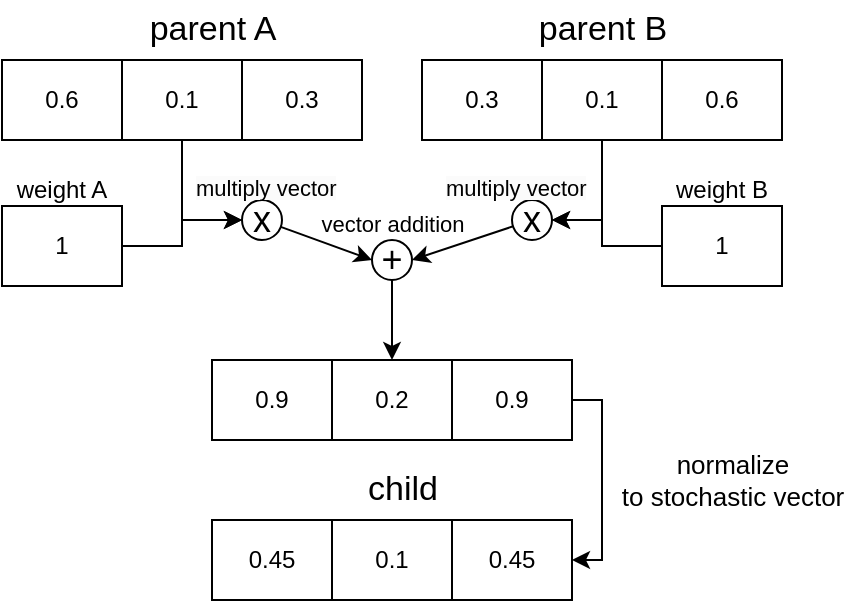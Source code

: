 <mxfile version="21.2.8" type="device">
  <diagram name="Page-1" id="Mg1h4eWMj3C3FWkhn4P5">
    <mxGraphModel dx="1342" dy="747" grid="1" gridSize="10" guides="1" tooltips="1" connect="1" arrows="1" fold="1" page="1" pageScale="1" pageWidth="1100" pageHeight="850" math="0" shadow="0">
      <root>
        <mxCell id="0" />
        <mxCell id="1" parent="0" />
        <mxCell id="ti19_e32oSws1piyhhR4-1" style="edgeStyle=orthogonalEdgeStyle;rounded=0;orthogonalLoop=1;jettySize=auto;html=1;entryX=0;entryY=0.5;entryDx=0;entryDy=0;" edge="1" parent="1" source="ti19_e32oSws1piyhhR4-2" target="ti19_e32oSws1piyhhR4-36">
          <mxGeometry relative="1" as="geometry" />
        </mxCell>
        <mxCell id="ti19_e32oSws1piyhhR4-2" value="" style="shape=table;html=1;whiteSpace=wrap;startSize=0;container=1;collapsible=0;childLayout=tableLayout;" vertex="1" parent="1">
          <mxGeometry x="230" y="720" width="180" height="40" as="geometry" />
        </mxCell>
        <mxCell id="ti19_e32oSws1piyhhR4-3" value="" style="shape=tableRow;horizontal=0;startSize=0;swimlaneHead=0;swimlaneBody=0;top=0;left=0;bottom=0;right=0;collapsible=0;dropTarget=0;fillColor=none;points=[[0,0.5],[1,0.5]];portConstraint=eastwest;" vertex="1" parent="ti19_e32oSws1piyhhR4-2">
          <mxGeometry width="180" height="40" as="geometry" />
        </mxCell>
        <mxCell id="ti19_e32oSws1piyhhR4-4" value="0.6" style="shape=partialRectangle;html=1;whiteSpace=wrap;connectable=0;fillColor=none;top=0;left=0;bottom=0;right=0;overflow=hidden;" vertex="1" parent="ti19_e32oSws1piyhhR4-3">
          <mxGeometry width="60" height="40" as="geometry">
            <mxRectangle width="60" height="40" as="alternateBounds" />
          </mxGeometry>
        </mxCell>
        <mxCell id="ti19_e32oSws1piyhhR4-5" value="0.1" style="shape=partialRectangle;html=1;whiteSpace=wrap;connectable=0;fillColor=none;top=0;left=0;bottom=0;right=0;overflow=hidden;" vertex="1" parent="ti19_e32oSws1piyhhR4-3">
          <mxGeometry x="60" width="60" height="40" as="geometry">
            <mxRectangle width="60" height="40" as="alternateBounds" />
          </mxGeometry>
        </mxCell>
        <mxCell id="ti19_e32oSws1piyhhR4-6" value="0.3" style="shape=partialRectangle;html=1;whiteSpace=wrap;connectable=0;fillColor=none;top=0;left=0;bottom=0;right=0;overflow=hidden;" vertex="1" parent="ti19_e32oSws1piyhhR4-3">
          <mxGeometry x="120" width="60" height="40" as="geometry">
            <mxRectangle width="60" height="40" as="alternateBounds" />
          </mxGeometry>
        </mxCell>
        <mxCell id="ti19_e32oSws1piyhhR4-7" style="edgeStyle=orthogonalEdgeStyle;rounded=0;orthogonalLoop=1;jettySize=auto;html=1;entryX=1;entryY=0.5;entryDx=0;entryDy=0;" edge="1" parent="1" source="ti19_e32oSws1piyhhR4-8" target="ti19_e32oSws1piyhhR4-39">
          <mxGeometry relative="1" as="geometry" />
        </mxCell>
        <mxCell id="ti19_e32oSws1piyhhR4-8" value="" style="shape=table;html=1;whiteSpace=wrap;startSize=0;container=1;collapsible=0;childLayout=tableLayout;" vertex="1" parent="1">
          <mxGeometry x="440" y="720" width="180" height="40" as="geometry" />
        </mxCell>
        <mxCell id="ti19_e32oSws1piyhhR4-9" value="" style="shape=tableRow;horizontal=0;startSize=0;swimlaneHead=0;swimlaneBody=0;top=0;left=0;bottom=0;right=0;collapsible=0;dropTarget=0;fillColor=none;points=[[0,0.5],[1,0.5]];portConstraint=eastwest;" vertex="1" parent="ti19_e32oSws1piyhhR4-8">
          <mxGeometry width="180" height="40" as="geometry" />
        </mxCell>
        <mxCell id="ti19_e32oSws1piyhhR4-10" value="0.3" style="shape=partialRectangle;html=1;whiteSpace=wrap;connectable=0;fillColor=none;top=0;left=0;bottom=0;right=0;overflow=hidden;" vertex="1" parent="ti19_e32oSws1piyhhR4-9">
          <mxGeometry width="60" height="40" as="geometry">
            <mxRectangle width="60" height="40" as="alternateBounds" />
          </mxGeometry>
        </mxCell>
        <mxCell id="ti19_e32oSws1piyhhR4-11" value="0.1" style="shape=partialRectangle;html=1;whiteSpace=wrap;connectable=0;fillColor=none;top=0;left=0;bottom=0;right=0;overflow=hidden;" vertex="1" parent="ti19_e32oSws1piyhhR4-9">
          <mxGeometry x="60" width="60" height="40" as="geometry">
            <mxRectangle width="60" height="40" as="alternateBounds" />
          </mxGeometry>
        </mxCell>
        <mxCell id="ti19_e32oSws1piyhhR4-12" value="0.6" style="shape=partialRectangle;html=1;whiteSpace=wrap;connectable=0;fillColor=none;top=0;left=0;bottom=0;right=0;overflow=hidden;" vertex="1" parent="ti19_e32oSws1piyhhR4-9">
          <mxGeometry x="120" width="60" height="40" as="geometry">
            <mxRectangle width="60" height="40" as="alternateBounds" />
          </mxGeometry>
        </mxCell>
        <mxCell id="ti19_e32oSws1piyhhR4-13" value="&lt;font style=&quot;font-size: 17px;&quot;&gt;parent A&lt;/font&gt;" style="text;html=1;align=center;verticalAlign=middle;resizable=0;points=[];autosize=1;strokeColor=none;fillColor=none;fontSize=13;fontFamily=Helvetica;fontColor=default;" vertex="1" parent="1">
          <mxGeometry x="290" y="690" width="90" height="30" as="geometry" />
        </mxCell>
        <mxCell id="ti19_e32oSws1piyhhR4-14" value="&lt;font style=&quot;font-size: 17px;&quot;&gt;parent B&lt;/font&gt;" style="text;html=1;align=center;verticalAlign=middle;resizable=0;points=[];autosize=1;strokeColor=none;fillColor=none;fontSize=13;fontFamily=Helvetica;fontColor=default;" vertex="1" parent="1">
          <mxGeometry x="485" y="690" width="90" height="30" as="geometry" />
        </mxCell>
        <mxCell id="ti19_e32oSws1piyhhR4-15" style="edgeStyle=none;shape=connector;rounded=0;orthogonalLoop=1;jettySize=auto;html=1;labelBackgroundColor=default;strokeColor=default;fontFamily=Helvetica;fontSize=18;fontColor=default;endArrow=classic;" edge="1" parent="1" source="ti19_e32oSws1piyhhR4-16" target="ti19_e32oSws1piyhhR4-19">
          <mxGeometry relative="1" as="geometry" />
        </mxCell>
        <mxCell id="ti19_e32oSws1piyhhR4-16" value="&lt;font style=&quot;font-size: 18px;&quot;&gt;+&lt;/font&gt;" style="ellipse;whiteSpace=wrap;html=1;aspect=fixed;" vertex="1" parent="1">
          <mxGeometry x="415" y="810" width="20" height="20" as="geometry" />
        </mxCell>
        <mxCell id="ti19_e32oSws1piyhhR4-17" value="&lt;font style=&quot;font-size: 11px;&quot;&gt;vector addition&lt;/font&gt;" style="text;html=1;align=center;verticalAlign=middle;resizable=0;points=[];autosize=1;strokeColor=none;fillColor=none;fontSize=18;fontFamily=Helvetica;fontColor=default;" vertex="1" parent="1">
          <mxGeometry x="375" y="780" width="100" height="40" as="geometry" />
        </mxCell>
        <mxCell id="ti19_e32oSws1piyhhR4-18" value="" style="shape=table;html=1;whiteSpace=wrap;startSize=0;container=1;collapsible=0;childLayout=tableLayout;" vertex="1" parent="1">
          <mxGeometry x="335" y="870" width="180" height="40" as="geometry" />
        </mxCell>
        <mxCell id="ti19_e32oSws1piyhhR4-19" value="" style="shape=tableRow;horizontal=0;startSize=0;swimlaneHead=0;swimlaneBody=0;top=0;left=0;bottom=0;right=0;collapsible=0;dropTarget=0;fillColor=none;points=[[0,0.5],[1,0.5]];portConstraint=eastwest;" vertex="1" parent="ti19_e32oSws1piyhhR4-18">
          <mxGeometry width="180" height="40" as="geometry" />
        </mxCell>
        <mxCell id="ti19_e32oSws1piyhhR4-20" value="0.9" style="shape=partialRectangle;html=1;whiteSpace=wrap;connectable=0;fillColor=none;top=0;left=0;bottom=0;right=0;overflow=hidden;" vertex="1" parent="ti19_e32oSws1piyhhR4-19">
          <mxGeometry width="60" height="40" as="geometry">
            <mxRectangle width="60" height="40" as="alternateBounds" />
          </mxGeometry>
        </mxCell>
        <mxCell id="ti19_e32oSws1piyhhR4-21" value="0.2" style="shape=partialRectangle;html=1;whiteSpace=wrap;connectable=0;fillColor=none;top=0;left=0;bottom=0;right=0;overflow=hidden;" vertex="1" parent="ti19_e32oSws1piyhhR4-19">
          <mxGeometry x="60" width="60" height="40" as="geometry">
            <mxRectangle width="60" height="40" as="alternateBounds" />
          </mxGeometry>
        </mxCell>
        <mxCell id="ti19_e32oSws1piyhhR4-22" value="0.9" style="shape=partialRectangle;html=1;whiteSpace=wrap;connectable=0;fillColor=none;top=0;left=0;bottom=0;right=0;overflow=hidden;" vertex="1" parent="ti19_e32oSws1piyhhR4-19">
          <mxGeometry x="120" width="60" height="40" as="geometry">
            <mxRectangle width="60" height="40" as="alternateBounds" />
          </mxGeometry>
        </mxCell>
        <mxCell id="ti19_e32oSws1piyhhR4-23" value="" style="shape=table;html=1;whiteSpace=wrap;startSize=0;container=1;collapsible=0;childLayout=tableLayout;" vertex="1" parent="1">
          <mxGeometry x="335" y="950" width="180" height="40" as="geometry" />
        </mxCell>
        <mxCell id="ti19_e32oSws1piyhhR4-24" value="" style="shape=tableRow;horizontal=0;startSize=0;swimlaneHead=0;swimlaneBody=0;top=0;left=0;bottom=0;right=0;collapsible=0;dropTarget=0;fillColor=none;points=[[0,0.5],[1,0.5]];portConstraint=eastwest;" vertex="1" parent="ti19_e32oSws1piyhhR4-23">
          <mxGeometry width="180" height="40" as="geometry" />
        </mxCell>
        <mxCell id="ti19_e32oSws1piyhhR4-25" value="0.45" style="shape=partialRectangle;html=1;whiteSpace=wrap;connectable=0;fillColor=none;top=0;left=0;bottom=0;right=0;overflow=hidden;" vertex="1" parent="ti19_e32oSws1piyhhR4-24">
          <mxGeometry width="60" height="40" as="geometry">
            <mxRectangle width="60" height="40" as="alternateBounds" />
          </mxGeometry>
        </mxCell>
        <mxCell id="ti19_e32oSws1piyhhR4-26" value="0.1" style="shape=partialRectangle;html=1;whiteSpace=wrap;connectable=0;fillColor=none;top=0;left=0;bottom=0;right=0;overflow=hidden;" vertex="1" parent="ti19_e32oSws1piyhhR4-24">
          <mxGeometry x="60" width="60" height="40" as="geometry">
            <mxRectangle width="60" height="40" as="alternateBounds" />
          </mxGeometry>
        </mxCell>
        <mxCell id="ti19_e32oSws1piyhhR4-27" value="0.45" style="shape=partialRectangle;html=1;whiteSpace=wrap;connectable=0;fillColor=none;top=0;left=0;bottom=0;right=0;overflow=hidden;" vertex="1" parent="ti19_e32oSws1piyhhR4-24">
          <mxGeometry x="120" width="60" height="40" as="geometry">
            <mxRectangle width="60" height="40" as="alternateBounds" />
          </mxGeometry>
        </mxCell>
        <mxCell id="ti19_e32oSws1piyhhR4-28" value="&lt;font style=&quot;font-size: 13px;&quot;&gt;normalize&lt;br&gt;to stochastic vector&lt;/font&gt;" style="text;html=1;align=center;verticalAlign=middle;resizable=0;points=[];autosize=1;strokeColor=none;fillColor=none;fontSize=8;fontFamily=Helvetica;fontColor=default;" vertex="1" parent="1">
          <mxGeometry x="530" y="910" width="130" height="40" as="geometry" />
        </mxCell>
        <mxCell id="ti19_e32oSws1piyhhR4-29" value="&lt;font style=&quot;font-size: 17px;&quot;&gt;child&lt;/font&gt;" style="text;html=1;align=center;verticalAlign=middle;resizable=0;points=[];autosize=1;strokeColor=none;fillColor=none;fontSize=13;fontFamily=Helvetica;fontColor=default;" vertex="1" parent="1">
          <mxGeometry x="400" y="920" width="60" height="30" as="geometry" />
        </mxCell>
        <mxCell id="ti19_e32oSws1piyhhR4-30" style="edgeStyle=orthogonalEdgeStyle;shape=connector;rounded=0;orthogonalLoop=1;jettySize=auto;html=1;entryX=1;entryY=0.5;entryDx=0;entryDy=0;labelBackgroundColor=default;strokeColor=default;fontFamily=Helvetica;fontSize=18;fontColor=default;endArrow=classic;" edge="1" parent="1" source="ti19_e32oSws1piyhhR4-19" target="ti19_e32oSws1piyhhR4-24">
          <mxGeometry relative="1" as="geometry">
            <Array as="points">
              <mxPoint x="530" y="890" />
              <mxPoint x="530" y="970" />
            </Array>
          </mxGeometry>
        </mxCell>
        <mxCell id="ti19_e32oSws1piyhhR4-31" value="" style="shape=table;html=1;whiteSpace=wrap;startSize=0;container=1;collapsible=0;childLayout=tableLayout;" vertex="1" parent="1">
          <mxGeometry x="230" y="793" width="60" height="40" as="geometry" />
        </mxCell>
        <mxCell id="ti19_e32oSws1piyhhR4-32" value="" style="shape=tableRow;horizontal=0;startSize=0;swimlaneHead=0;swimlaneBody=0;top=0;left=0;bottom=0;right=0;collapsible=0;dropTarget=0;fillColor=none;points=[[0,0.5],[1,0.5]];portConstraint=eastwest;" vertex="1" parent="ti19_e32oSws1piyhhR4-31">
          <mxGeometry width="60" height="40" as="geometry" />
        </mxCell>
        <mxCell id="ti19_e32oSws1piyhhR4-33" value="1" style="shape=partialRectangle;html=1;whiteSpace=wrap;connectable=0;fillColor=none;top=0;left=0;bottom=0;right=0;overflow=hidden;" vertex="1" parent="ti19_e32oSws1piyhhR4-32">
          <mxGeometry width="60" height="40" as="geometry">
            <mxRectangle width="60" height="40" as="alternateBounds" />
          </mxGeometry>
        </mxCell>
        <mxCell id="ti19_e32oSws1piyhhR4-34" value="weight A" style="text;html=1;strokeColor=none;fillColor=none;align=center;verticalAlign=middle;whiteSpace=wrap;rounded=0;" vertex="1" parent="1">
          <mxGeometry x="230" y="770" width="60" height="30" as="geometry" />
        </mxCell>
        <mxCell id="ti19_e32oSws1piyhhR4-35" style="rounded=0;orthogonalLoop=1;jettySize=auto;html=1;entryX=0;entryY=0.5;entryDx=0;entryDy=0;" edge="1" parent="1" source="ti19_e32oSws1piyhhR4-36" target="ti19_e32oSws1piyhhR4-16">
          <mxGeometry relative="1" as="geometry" />
        </mxCell>
        <mxCell id="ti19_e32oSws1piyhhR4-36" value="&lt;font style=&quot;font-size: 18px;&quot;&gt;x&lt;/font&gt;" style="ellipse;whiteSpace=wrap;html=1;aspect=fixed;" vertex="1" parent="1">
          <mxGeometry x="350" y="790" width="20" height="20" as="geometry" />
        </mxCell>
        <mxCell id="ti19_e32oSws1piyhhR4-37" style="edgeStyle=orthogonalEdgeStyle;rounded=0;orthogonalLoop=1;jettySize=auto;html=1;entryX=0;entryY=0.5;entryDx=0;entryDy=0;" edge="1" parent="1" source="ti19_e32oSws1piyhhR4-32" target="ti19_e32oSws1piyhhR4-36">
          <mxGeometry relative="1" as="geometry" />
        </mxCell>
        <mxCell id="ti19_e32oSws1piyhhR4-38" style="rounded=0;orthogonalLoop=1;jettySize=auto;html=1;entryX=1;entryY=0.5;entryDx=0;entryDy=0;" edge="1" parent="1" source="ti19_e32oSws1piyhhR4-39" target="ti19_e32oSws1piyhhR4-16">
          <mxGeometry relative="1" as="geometry" />
        </mxCell>
        <mxCell id="ti19_e32oSws1piyhhR4-39" value="&lt;font style=&quot;font-size: 18px;&quot;&gt;x&lt;/font&gt;" style="ellipse;whiteSpace=wrap;html=1;aspect=fixed;" vertex="1" parent="1">
          <mxGeometry x="485" y="790" width="20" height="20" as="geometry" />
        </mxCell>
        <mxCell id="ti19_e32oSws1piyhhR4-40" value="" style="shape=table;html=1;whiteSpace=wrap;startSize=0;container=1;collapsible=0;childLayout=tableLayout;" vertex="1" parent="1">
          <mxGeometry x="560" y="793" width="60" height="40" as="geometry" />
        </mxCell>
        <mxCell id="ti19_e32oSws1piyhhR4-41" value="" style="shape=tableRow;horizontal=0;startSize=0;swimlaneHead=0;swimlaneBody=0;top=0;left=0;bottom=0;right=0;collapsible=0;dropTarget=0;fillColor=none;points=[[0,0.5],[1,0.5]];portConstraint=eastwest;" vertex="1" parent="ti19_e32oSws1piyhhR4-40">
          <mxGeometry width="60" height="40" as="geometry" />
        </mxCell>
        <mxCell id="ti19_e32oSws1piyhhR4-42" value="1" style="shape=partialRectangle;html=1;whiteSpace=wrap;connectable=0;fillColor=none;top=0;left=0;bottom=0;right=0;overflow=hidden;" vertex="1" parent="ti19_e32oSws1piyhhR4-41">
          <mxGeometry width="60" height="40" as="geometry">
            <mxRectangle width="60" height="40" as="alternateBounds" />
          </mxGeometry>
        </mxCell>
        <mxCell id="ti19_e32oSws1piyhhR4-43" value="weight B" style="text;html=1;strokeColor=none;fillColor=none;align=center;verticalAlign=middle;whiteSpace=wrap;rounded=0;" vertex="1" parent="1">
          <mxGeometry x="560" y="770" width="60" height="30" as="geometry" />
        </mxCell>
        <mxCell id="ti19_e32oSws1piyhhR4-44" style="edgeStyle=orthogonalEdgeStyle;rounded=0;orthogonalLoop=1;jettySize=auto;html=1;entryX=1;entryY=0.5;entryDx=0;entryDy=0;" edge="1" parent="1" source="ti19_e32oSws1piyhhR4-41" target="ti19_e32oSws1piyhhR4-39">
          <mxGeometry relative="1" as="geometry">
            <Array as="points">
              <mxPoint x="530" y="813" />
              <mxPoint x="530" y="800" />
            </Array>
          </mxGeometry>
        </mxCell>
        <mxCell id="ti19_e32oSws1piyhhR4-45" value="&lt;span style=&quot;color: rgb(0, 0, 0); font-family: Helvetica; font-size: 11px; font-style: normal; font-variant-ligatures: normal; font-variant-caps: normal; font-weight: 400; letter-spacing: normal; orphans: 2; text-align: center; text-indent: 0px; text-transform: none; widows: 2; word-spacing: 0px; -webkit-text-stroke-width: 0px; background-color: rgb(251, 251, 251); text-decoration-thickness: initial; text-decoration-style: initial; text-decoration-color: initial; float: none; display: inline !important;&quot;&gt;multiply vector&lt;/span&gt;" style="text;whiteSpace=wrap;html=1;" vertex="1" parent="1">
          <mxGeometry x="325" y="770" width="90" height="40" as="geometry" />
        </mxCell>
        <mxCell id="ti19_e32oSws1piyhhR4-46" value="&lt;span style=&quot;color: rgb(0, 0, 0); font-family: Helvetica; font-size: 11px; font-style: normal; font-variant-ligatures: normal; font-variant-caps: normal; font-weight: 400; letter-spacing: normal; orphans: 2; text-align: center; text-indent: 0px; text-transform: none; widows: 2; word-spacing: 0px; -webkit-text-stroke-width: 0px; background-color: rgb(251, 251, 251); text-decoration-thickness: initial; text-decoration-style: initial; text-decoration-color: initial; float: none; display: inline !important;&quot;&gt;multiply vector&lt;/span&gt;" style="text;whiteSpace=wrap;html=1;" vertex="1" parent="1">
          <mxGeometry x="450" y="770" width="90" height="40" as="geometry" />
        </mxCell>
      </root>
    </mxGraphModel>
  </diagram>
</mxfile>
